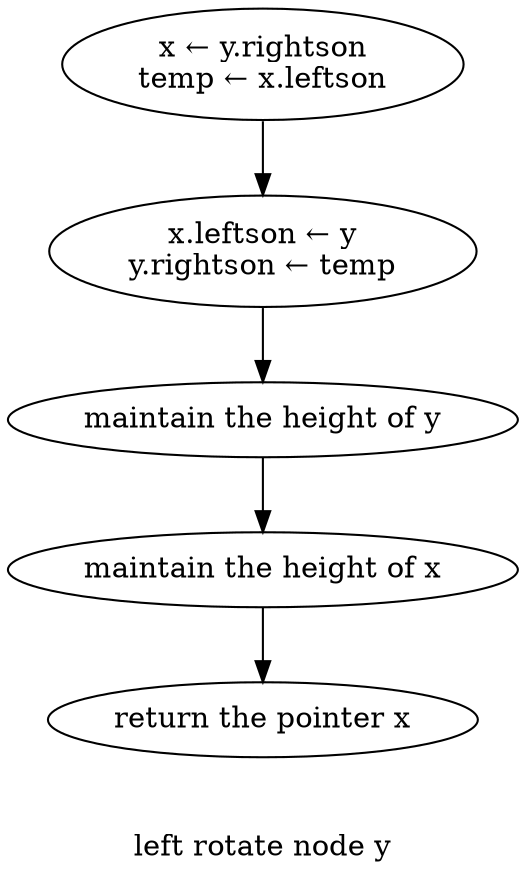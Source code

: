 digraph {
  label="\n\nleft rotate node y\n";

  init[label="x ← y.rightson\ntemp ← x.leftson"];
  change[label="x.leftson ← y\ny.rightson ← temp"];
  racty[label="maintain the height of y"];
  ractx[label="maintain the height of x"];
  return[label="return the pointer x"];

  init -> change -> racty -> ractx -> return;
}
